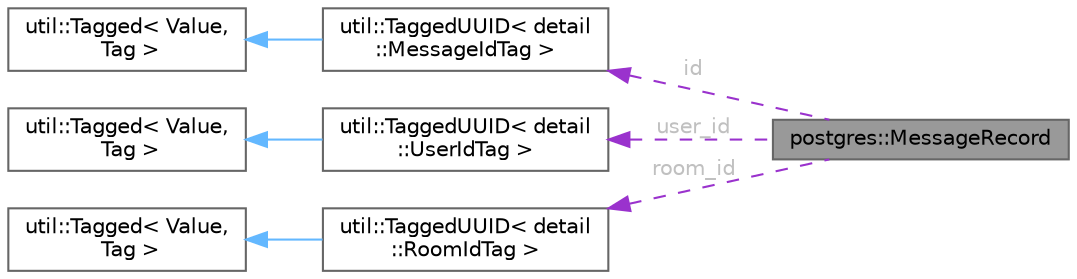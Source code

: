 digraph "postgres::MessageRecord"
{
 // LATEX_PDF_SIZE
  bgcolor="transparent";
  edge [fontname=Helvetica,fontsize=10,labelfontname=Helvetica,labelfontsize=10];
  node [fontname=Helvetica,fontsize=10,shape=box,height=0.2,width=0.4];
  rankdir="LR";
  Node1 [id="Node000001",label="postgres::MessageRecord",height=0.2,width=0.4,color="gray40", fillcolor="grey60", style="filled", fontcolor="black",tooltip="Структура, представляющая запись сообщения."];
  Node2 -> Node1 [id="edge1_Node000001_Node000002",dir="back",color="darkorchid3",style="dashed",tooltip=" ",label=" id",fontcolor="grey" ];
  Node2 [id="Node000002",label="util::TaggedUUID\< detail\l::MessageIdTag \>",height=0.2,width=0.4,color="gray40", fillcolor="white", style="filled",URL="$classutil_1_1_tagged_u_u_i_d.html",tooltip=" "];
  Node3 -> Node2 [id="edge2_Node000002_Node000003",dir="back",color="steelblue1",style="solid",tooltip=" "];
  Node3 [id="Node000003",label="util::Tagged\< Value,\l Tag \>",height=0.2,width=0.4,color="gray40", fillcolor="white", style="filled",URL="$classutil_1_1_tagged.html",tooltip="Шаблон класса для добавления тега к значению."];
  Node4 -> Node1 [id="edge3_Node000001_Node000004",dir="back",color="darkorchid3",style="dashed",tooltip=" ",label=" user_id",fontcolor="grey" ];
  Node4 [id="Node000004",label="util::TaggedUUID\< detail\l::UserIdTag \>",height=0.2,width=0.4,color="gray40", fillcolor="white", style="filled",URL="$classutil_1_1_tagged_u_u_i_d.html",tooltip=" "];
  Node5 -> Node4 [id="edge4_Node000004_Node000005",dir="back",color="steelblue1",style="solid",tooltip=" "];
  Node5 [id="Node000005",label="util::Tagged\< Value,\l Tag \>",height=0.2,width=0.4,color="gray40", fillcolor="white", style="filled",URL="$classutil_1_1_tagged.html",tooltip="Шаблон класса для добавления тега к значению."];
  Node6 -> Node1 [id="edge5_Node000001_Node000006",dir="back",color="darkorchid3",style="dashed",tooltip=" ",label=" room_id",fontcolor="grey" ];
  Node6 [id="Node000006",label="util::TaggedUUID\< detail\l::RoomIdTag \>",height=0.2,width=0.4,color="gray40", fillcolor="white", style="filled",URL="$classutil_1_1_tagged_u_u_i_d.html",tooltip=" "];
  Node7 -> Node6 [id="edge6_Node000006_Node000007",dir="back",color="steelblue1",style="solid",tooltip=" "];
  Node7 [id="Node000007",label="util::Tagged\< Value,\l Tag \>",height=0.2,width=0.4,color="gray40", fillcolor="white", style="filled",URL="$classutil_1_1_tagged.html",tooltip="Шаблон класса для добавления тега к значению."];
}
